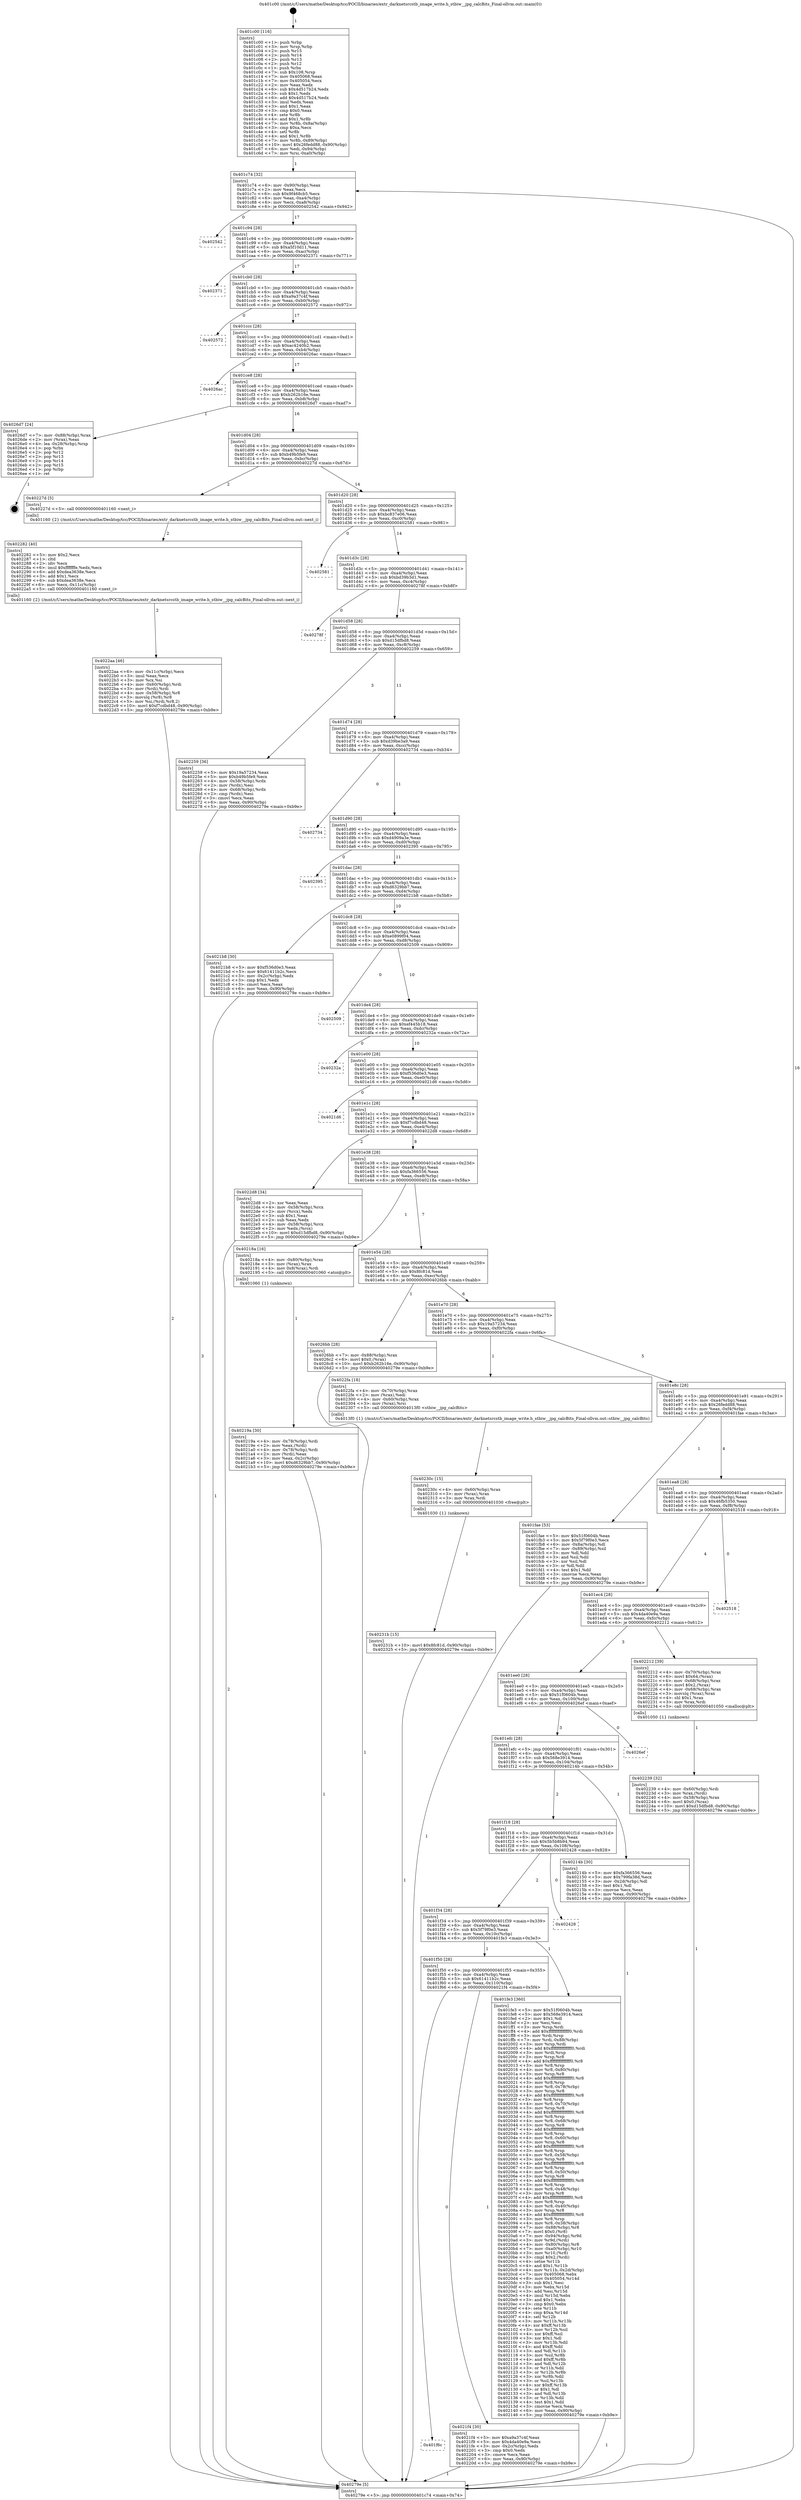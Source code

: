 digraph "0x401c00" {
  label = "0x401c00 (/mnt/c/Users/mathe/Desktop/tcc/POCII/binaries/extr_darknetsrcstb_image_write.h_stbiw__jpg_calcBits_Final-ollvm.out::main(0))"
  labelloc = "t"
  node[shape=record]

  Entry [label="",width=0.3,height=0.3,shape=circle,fillcolor=black,style=filled]
  "0x401c74" [label="{
     0x401c74 [32]\l
     | [instrs]\l
     &nbsp;&nbsp;0x401c74 \<+6\>: mov -0x90(%rbp),%eax\l
     &nbsp;&nbsp;0x401c7a \<+2\>: mov %eax,%ecx\l
     &nbsp;&nbsp;0x401c7c \<+6\>: sub $0x9f468cb5,%ecx\l
     &nbsp;&nbsp;0x401c82 \<+6\>: mov %eax,-0xa4(%rbp)\l
     &nbsp;&nbsp;0x401c88 \<+6\>: mov %ecx,-0xa8(%rbp)\l
     &nbsp;&nbsp;0x401c8e \<+6\>: je 0000000000402542 \<main+0x942\>\l
  }"]
  "0x402542" [label="{
     0x402542\l
  }", style=dashed]
  "0x401c94" [label="{
     0x401c94 [28]\l
     | [instrs]\l
     &nbsp;&nbsp;0x401c94 \<+5\>: jmp 0000000000401c99 \<main+0x99\>\l
     &nbsp;&nbsp;0x401c99 \<+6\>: mov -0xa4(%rbp),%eax\l
     &nbsp;&nbsp;0x401c9f \<+5\>: sub $0xa5f10d11,%eax\l
     &nbsp;&nbsp;0x401ca4 \<+6\>: mov %eax,-0xac(%rbp)\l
     &nbsp;&nbsp;0x401caa \<+6\>: je 0000000000402371 \<main+0x771\>\l
  }"]
  Exit [label="",width=0.3,height=0.3,shape=circle,fillcolor=black,style=filled,peripheries=2]
  "0x402371" [label="{
     0x402371\l
  }", style=dashed]
  "0x401cb0" [label="{
     0x401cb0 [28]\l
     | [instrs]\l
     &nbsp;&nbsp;0x401cb0 \<+5\>: jmp 0000000000401cb5 \<main+0xb5\>\l
     &nbsp;&nbsp;0x401cb5 \<+6\>: mov -0xa4(%rbp),%eax\l
     &nbsp;&nbsp;0x401cbb \<+5\>: sub $0xa9a37c4f,%eax\l
     &nbsp;&nbsp;0x401cc0 \<+6\>: mov %eax,-0xb0(%rbp)\l
     &nbsp;&nbsp;0x401cc6 \<+6\>: je 0000000000402572 \<main+0x972\>\l
  }"]
  "0x40231b" [label="{
     0x40231b [15]\l
     | [instrs]\l
     &nbsp;&nbsp;0x40231b \<+10\>: movl $0x8fc81d,-0x90(%rbp)\l
     &nbsp;&nbsp;0x402325 \<+5\>: jmp 000000000040279e \<main+0xb9e\>\l
  }"]
  "0x402572" [label="{
     0x402572\l
  }", style=dashed]
  "0x401ccc" [label="{
     0x401ccc [28]\l
     | [instrs]\l
     &nbsp;&nbsp;0x401ccc \<+5\>: jmp 0000000000401cd1 \<main+0xd1\>\l
     &nbsp;&nbsp;0x401cd1 \<+6\>: mov -0xa4(%rbp),%eax\l
     &nbsp;&nbsp;0x401cd7 \<+5\>: sub $0xac4240b2,%eax\l
     &nbsp;&nbsp;0x401cdc \<+6\>: mov %eax,-0xb4(%rbp)\l
     &nbsp;&nbsp;0x401ce2 \<+6\>: je 00000000004026ac \<main+0xaac\>\l
  }"]
  "0x40230c" [label="{
     0x40230c [15]\l
     | [instrs]\l
     &nbsp;&nbsp;0x40230c \<+4\>: mov -0x60(%rbp),%rax\l
     &nbsp;&nbsp;0x402310 \<+3\>: mov (%rax),%rax\l
     &nbsp;&nbsp;0x402313 \<+3\>: mov %rax,%rdi\l
     &nbsp;&nbsp;0x402316 \<+5\>: call 0000000000401030 \<free@plt\>\l
     | [calls]\l
     &nbsp;&nbsp;0x401030 \{1\} (unknown)\l
  }"]
  "0x4026ac" [label="{
     0x4026ac\l
  }", style=dashed]
  "0x401ce8" [label="{
     0x401ce8 [28]\l
     | [instrs]\l
     &nbsp;&nbsp;0x401ce8 \<+5\>: jmp 0000000000401ced \<main+0xed\>\l
     &nbsp;&nbsp;0x401ced \<+6\>: mov -0xa4(%rbp),%eax\l
     &nbsp;&nbsp;0x401cf3 \<+5\>: sub $0xb262b16e,%eax\l
     &nbsp;&nbsp;0x401cf8 \<+6\>: mov %eax,-0xb8(%rbp)\l
     &nbsp;&nbsp;0x401cfe \<+6\>: je 00000000004026d7 \<main+0xad7\>\l
  }"]
  "0x4022aa" [label="{
     0x4022aa [46]\l
     | [instrs]\l
     &nbsp;&nbsp;0x4022aa \<+6\>: mov -0x11c(%rbp),%ecx\l
     &nbsp;&nbsp;0x4022b0 \<+3\>: imul %eax,%ecx\l
     &nbsp;&nbsp;0x4022b3 \<+3\>: mov %cx,%si\l
     &nbsp;&nbsp;0x4022b6 \<+4\>: mov -0x60(%rbp),%rdi\l
     &nbsp;&nbsp;0x4022ba \<+3\>: mov (%rdi),%rdi\l
     &nbsp;&nbsp;0x4022bd \<+4\>: mov -0x58(%rbp),%r8\l
     &nbsp;&nbsp;0x4022c1 \<+3\>: movslq (%r8),%r8\l
     &nbsp;&nbsp;0x4022c4 \<+5\>: mov %si,(%rdi,%r8,2)\l
     &nbsp;&nbsp;0x4022c9 \<+10\>: movl $0xf7cdbd48,-0x90(%rbp)\l
     &nbsp;&nbsp;0x4022d3 \<+5\>: jmp 000000000040279e \<main+0xb9e\>\l
  }"]
  "0x4026d7" [label="{
     0x4026d7 [24]\l
     | [instrs]\l
     &nbsp;&nbsp;0x4026d7 \<+7\>: mov -0x88(%rbp),%rax\l
     &nbsp;&nbsp;0x4026de \<+2\>: mov (%rax),%eax\l
     &nbsp;&nbsp;0x4026e0 \<+4\>: lea -0x28(%rbp),%rsp\l
     &nbsp;&nbsp;0x4026e4 \<+1\>: pop %rbx\l
     &nbsp;&nbsp;0x4026e5 \<+2\>: pop %r12\l
     &nbsp;&nbsp;0x4026e7 \<+2\>: pop %r13\l
     &nbsp;&nbsp;0x4026e9 \<+2\>: pop %r14\l
     &nbsp;&nbsp;0x4026eb \<+2\>: pop %r15\l
     &nbsp;&nbsp;0x4026ed \<+1\>: pop %rbp\l
     &nbsp;&nbsp;0x4026ee \<+1\>: ret\l
  }"]
  "0x401d04" [label="{
     0x401d04 [28]\l
     | [instrs]\l
     &nbsp;&nbsp;0x401d04 \<+5\>: jmp 0000000000401d09 \<main+0x109\>\l
     &nbsp;&nbsp;0x401d09 \<+6\>: mov -0xa4(%rbp),%eax\l
     &nbsp;&nbsp;0x401d0f \<+5\>: sub $0xb49b5fe9,%eax\l
     &nbsp;&nbsp;0x401d14 \<+6\>: mov %eax,-0xbc(%rbp)\l
     &nbsp;&nbsp;0x401d1a \<+6\>: je 000000000040227d \<main+0x67d\>\l
  }"]
  "0x402282" [label="{
     0x402282 [40]\l
     | [instrs]\l
     &nbsp;&nbsp;0x402282 \<+5\>: mov $0x2,%ecx\l
     &nbsp;&nbsp;0x402287 \<+1\>: cltd\l
     &nbsp;&nbsp;0x402288 \<+2\>: idiv %ecx\l
     &nbsp;&nbsp;0x40228a \<+6\>: imul $0xfffffffe,%edx,%ecx\l
     &nbsp;&nbsp;0x402290 \<+6\>: add $0xdea3638e,%ecx\l
     &nbsp;&nbsp;0x402296 \<+3\>: add $0x1,%ecx\l
     &nbsp;&nbsp;0x402299 \<+6\>: sub $0xdea3638e,%ecx\l
     &nbsp;&nbsp;0x40229f \<+6\>: mov %ecx,-0x11c(%rbp)\l
     &nbsp;&nbsp;0x4022a5 \<+5\>: call 0000000000401160 \<next_i\>\l
     | [calls]\l
     &nbsp;&nbsp;0x401160 \{2\} (/mnt/c/Users/mathe/Desktop/tcc/POCII/binaries/extr_darknetsrcstb_image_write.h_stbiw__jpg_calcBits_Final-ollvm.out::next_i)\l
  }"]
  "0x40227d" [label="{
     0x40227d [5]\l
     | [instrs]\l
     &nbsp;&nbsp;0x40227d \<+5\>: call 0000000000401160 \<next_i\>\l
     | [calls]\l
     &nbsp;&nbsp;0x401160 \{2\} (/mnt/c/Users/mathe/Desktop/tcc/POCII/binaries/extr_darknetsrcstb_image_write.h_stbiw__jpg_calcBits_Final-ollvm.out::next_i)\l
  }"]
  "0x401d20" [label="{
     0x401d20 [28]\l
     | [instrs]\l
     &nbsp;&nbsp;0x401d20 \<+5\>: jmp 0000000000401d25 \<main+0x125\>\l
     &nbsp;&nbsp;0x401d25 \<+6\>: mov -0xa4(%rbp),%eax\l
     &nbsp;&nbsp;0x401d2b \<+5\>: sub $0xbc837e06,%eax\l
     &nbsp;&nbsp;0x401d30 \<+6\>: mov %eax,-0xc0(%rbp)\l
     &nbsp;&nbsp;0x401d36 \<+6\>: je 0000000000402581 \<main+0x981\>\l
  }"]
  "0x402239" [label="{
     0x402239 [32]\l
     | [instrs]\l
     &nbsp;&nbsp;0x402239 \<+4\>: mov -0x60(%rbp),%rdi\l
     &nbsp;&nbsp;0x40223d \<+3\>: mov %rax,(%rdi)\l
     &nbsp;&nbsp;0x402240 \<+4\>: mov -0x58(%rbp),%rax\l
     &nbsp;&nbsp;0x402244 \<+6\>: movl $0x0,(%rax)\l
     &nbsp;&nbsp;0x40224a \<+10\>: movl $0xd15dfbd8,-0x90(%rbp)\l
     &nbsp;&nbsp;0x402254 \<+5\>: jmp 000000000040279e \<main+0xb9e\>\l
  }"]
  "0x402581" [label="{
     0x402581\l
  }", style=dashed]
  "0x401d3c" [label="{
     0x401d3c [28]\l
     | [instrs]\l
     &nbsp;&nbsp;0x401d3c \<+5\>: jmp 0000000000401d41 \<main+0x141\>\l
     &nbsp;&nbsp;0x401d41 \<+6\>: mov -0xa4(%rbp),%eax\l
     &nbsp;&nbsp;0x401d47 \<+5\>: sub $0xbd39b3d1,%eax\l
     &nbsp;&nbsp;0x401d4c \<+6\>: mov %eax,-0xc4(%rbp)\l
     &nbsp;&nbsp;0x401d52 \<+6\>: je 000000000040278f \<main+0xb8f\>\l
  }"]
  "0x401f6c" [label="{
     0x401f6c\l
  }", style=dashed]
  "0x40278f" [label="{
     0x40278f\l
  }", style=dashed]
  "0x401d58" [label="{
     0x401d58 [28]\l
     | [instrs]\l
     &nbsp;&nbsp;0x401d58 \<+5\>: jmp 0000000000401d5d \<main+0x15d\>\l
     &nbsp;&nbsp;0x401d5d \<+6\>: mov -0xa4(%rbp),%eax\l
     &nbsp;&nbsp;0x401d63 \<+5\>: sub $0xd15dfbd8,%eax\l
     &nbsp;&nbsp;0x401d68 \<+6\>: mov %eax,-0xc8(%rbp)\l
     &nbsp;&nbsp;0x401d6e \<+6\>: je 0000000000402259 \<main+0x659\>\l
  }"]
  "0x4021f4" [label="{
     0x4021f4 [30]\l
     | [instrs]\l
     &nbsp;&nbsp;0x4021f4 \<+5\>: mov $0xa9a37c4f,%eax\l
     &nbsp;&nbsp;0x4021f9 \<+5\>: mov $0x4da40e9a,%ecx\l
     &nbsp;&nbsp;0x4021fe \<+3\>: mov -0x2c(%rbp),%edx\l
     &nbsp;&nbsp;0x402201 \<+3\>: cmp $0x0,%edx\l
     &nbsp;&nbsp;0x402204 \<+3\>: cmove %ecx,%eax\l
     &nbsp;&nbsp;0x402207 \<+6\>: mov %eax,-0x90(%rbp)\l
     &nbsp;&nbsp;0x40220d \<+5\>: jmp 000000000040279e \<main+0xb9e\>\l
  }"]
  "0x402259" [label="{
     0x402259 [36]\l
     | [instrs]\l
     &nbsp;&nbsp;0x402259 \<+5\>: mov $0x19a57234,%eax\l
     &nbsp;&nbsp;0x40225e \<+5\>: mov $0xb49b5fe9,%ecx\l
     &nbsp;&nbsp;0x402263 \<+4\>: mov -0x58(%rbp),%rdx\l
     &nbsp;&nbsp;0x402267 \<+2\>: mov (%rdx),%esi\l
     &nbsp;&nbsp;0x402269 \<+4\>: mov -0x68(%rbp),%rdx\l
     &nbsp;&nbsp;0x40226d \<+2\>: cmp (%rdx),%esi\l
     &nbsp;&nbsp;0x40226f \<+3\>: cmovl %ecx,%eax\l
     &nbsp;&nbsp;0x402272 \<+6\>: mov %eax,-0x90(%rbp)\l
     &nbsp;&nbsp;0x402278 \<+5\>: jmp 000000000040279e \<main+0xb9e\>\l
  }"]
  "0x401d74" [label="{
     0x401d74 [28]\l
     | [instrs]\l
     &nbsp;&nbsp;0x401d74 \<+5\>: jmp 0000000000401d79 \<main+0x179\>\l
     &nbsp;&nbsp;0x401d79 \<+6\>: mov -0xa4(%rbp),%eax\l
     &nbsp;&nbsp;0x401d7f \<+5\>: sub $0xd39be3a9,%eax\l
     &nbsp;&nbsp;0x401d84 \<+6\>: mov %eax,-0xcc(%rbp)\l
     &nbsp;&nbsp;0x401d8a \<+6\>: je 0000000000402734 \<main+0xb34\>\l
  }"]
  "0x40219a" [label="{
     0x40219a [30]\l
     | [instrs]\l
     &nbsp;&nbsp;0x40219a \<+4\>: mov -0x78(%rbp),%rdi\l
     &nbsp;&nbsp;0x40219e \<+2\>: mov %eax,(%rdi)\l
     &nbsp;&nbsp;0x4021a0 \<+4\>: mov -0x78(%rbp),%rdi\l
     &nbsp;&nbsp;0x4021a4 \<+2\>: mov (%rdi),%eax\l
     &nbsp;&nbsp;0x4021a6 \<+3\>: mov %eax,-0x2c(%rbp)\l
     &nbsp;&nbsp;0x4021a9 \<+10\>: movl $0xd6329bb7,-0x90(%rbp)\l
     &nbsp;&nbsp;0x4021b3 \<+5\>: jmp 000000000040279e \<main+0xb9e\>\l
  }"]
  "0x402734" [label="{
     0x402734\l
  }", style=dashed]
  "0x401d90" [label="{
     0x401d90 [28]\l
     | [instrs]\l
     &nbsp;&nbsp;0x401d90 \<+5\>: jmp 0000000000401d95 \<main+0x195\>\l
     &nbsp;&nbsp;0x401d95 \<+6\>: mov -0xa4(%rbp),%eax\l
     &nbsp;&nbsp;0x401d9b \<+5\>: sub $0xd4909a3e,%eax\l
     &nbsp;&nbsp;0x401da0 \<+6\>: mov %eax,-0xd0(%rbp)\l
     &nbsp;&nbsp;0x401da6 \<+6\>: je 0000000000402395 \<main+0x795\>\l
  }"]
  "0x401f50" [label="{
     0x401f50 [28]\l
     | [instrs]\l
     &nbsp;&nbsp;0x401f50 \<+5\>: jmp 0000000000401f55 \<main+0x355\>\l
     &nbsp;&nbsp;0x401f55 \<+6\>: mov -0xa4(%rbp),%eax\l
     &nbsp;&nbsp;0x401f5b \<+5\>: sub $0x61411b2c,%eax\l
     &nbsp;&nbsp;0x401f60 \<+6\>: mov %eax,-0x110(%rbp)\l
     &nbsp;&nbsp;0x401f66 \<+6\>: je 00000000004021f4 \<main+0x5f4\>\l
  }"]
  "0x402395" [label="{
     0x402395\l
  }", style=dashed]
  "0x401dac" [label="{
     0x401dac [28]\l
     | [instrs]\l
     &nbsp;&nbsp;0x401dac \<+5\>: jmp 0000000000401db1 \<main+0x1b1\>\l
     &nbsp;&nbsp;0x401db1 \<+6\>: mov -0xa4(%rbp),%eax\l
     &nbsp;&nbsp;0x401db7 \<+5\>: sub $0xd6329bb7,%eax\l
     &nbsp;&nbsp;0x401dbc \<+6\>: mov %eax,-0xd4(%rbp)\l
     &nbsp;&nbsp;0x401dc2 \<+6\>: je 00000000004021b8 \<main+0x5b8\>\l
  }"]
  "0x401fe3" [label="{
     0x401fe3 [360]\l
     | [instrs]\l
     &nbsp;&nbsp;0x401fe3 \<+5\>: mov $0x51f0604b,%eax\l
     &nbsp;&nbsp;0x401fe8 \<+5\>: mov $0x568e3914,%ecx\l
     &nbsp;&nbsp;0x401fed \<+2\>: mov $0x1,%dl\l
     &nbsp;&nbsp;0x401fef \<+2\>: xor %esi,%esi\l
     &nbsp;&nbsp;0x401ff1 \<+3\>: mov %rsp,%rdi\l
     &nbsp;&nbsp;0x401ff4 \<+4\>: add $0xfffffffffffffff0,%rdi\l
     &nbsp;&nbsp;0x401ff8 \<+3\>: mov %rdi,%rsp\l
     &nbsp;&nbsp;0x401ffb \<+7\>: mov %rdi,-0x88(%rbp)\l
     &nbsp;&nbsp;0x402002 \<+3\>: mov %rsp,%rdi\l
     &nbsp;&nbsp;0x402005 \<+4\>: add $0xfffffffffffffff0,%rdi\l
     &nbsp;&nbsp;0x402009 \<+3\>: mov %rdi,%rsp\l
     &nbsp;&nbsp;0x40200c \<+3\>: mov %rsp,%r8\l
     &nbsp;&nbsp;0x40200f \<+4\>: add $0xfffffffffffffff0,%r8\l
     &nbsp;&nbsp;0x402013 \<+3\>: mov %r8,%rsp\l
     &nbsp;&nbsp;0x402016 \<+4\>: mov %r8,-0x80(%rbp)\l
     &nbsp;&nbsp;0x40201a \<+3\>: mov %rsp,%r8\l
     &nbsp;&nbsp;0x40201d \<+4\>: add $0xfffffffffffffff0,%r8\l
     &nbsp;&nbsp;0x402021 \<+3\>: mov %r8,%rsp\l
     &nbsp;&nbsp;0x402024 \<+4\>: mov %r8,-0x78(%rbp)\l
     &nbsp;&nbsp;0x402028 \<+3\>: mov %rsp,%r8\l
     &nbsp;&nbsp;0x40202b \<+4\>: add $0xfffffffffffffff0,%r8\l
     &nbsp;&nbsp;0x40202f \<+3\>: mov %r8,%rsp\l
     &nbsp;&nbsp;0x402032 \<+4\>: mov %r8,-0x70(%rbp)\l
     &nbsp;&nbsp;0x402036 \<+3\>: mov %rsp,%r8\l
     &nbsp;&nbsp;0x402039 \<+4\>: add $0xfffffffffffffff0,%r8\l
     &nbsp;&nbsp;0x40203d \<+3\>: mov %r8,%rsp\l
     &nbsp;&nbsp;0x402040 \<+4\>: mov %r8,-0x68(%rbp)\l
     &nbsp;&nbsp;0x402044 \<+3\>: mov %rsp,%r8\l
     &nbsp;&nbsp;0x402047 \<+4\>: add $0xfffffffffffffff0,%r8\l
     &nbsp;&nbsp;0x40204b \<+3\>: mov %r8,%rsp\l
     &nbsp;&nbsp;0x40204e \<+4\>: mov %r8,-0x60(%rbp)\l
     &nbsp;&nbsp;0x402052 \<+3\>: mov %rsp,%r8\l
     &nbsp;&nbsp;0x402055 \<+4\>: add $0xfffffffffffffff0,%r8\l
     &nbsp;&nbsp;0x402059 \<+3\>: mov %r8,%rsp\l
     &nbsp;&nbsp;0x40205c \<+4\>: mov %r8,-0x58(%rbp)\l
     &nbsp;&nbsp;0x402060 \<+3\>: mov %rsp,%r8\l
     &nbsp;&nbsp;0x402063 \<+4\>: add $0xfffffffffffffff0,%r8\l
     &nbsp;&nbsp;0x402067 \<+3\>: mov %r8,%rsp\l
     &nbsp;&nbsp;0x40206a \<+4\>: mov %r8,-0x50(%rbp)\l
     &nbsp;&nbsp;0x40206e \<+3\>: mov %rsp,%r8\l
     &nbsp;&nbsp;0x402071 \<+4\>: add $0xfffffffffffffff0,%r8\l
     &nbsp;&nbsp;0x402075 \<+3\>: mov %r8,%rsp\l
     &nbsp;&nbsp;0x402078 \<+4\>: mov %r8,-0x48(%rbp)\l
     &nbsp;&nbsp;0x40207c \<+3\>: mov %rsp,%r8\l
     &nbsp;&nbsp;0x40207f \<+4\>: add $0xfffffffffffffff0,%r8\l
     &nbsp;&nbsp;0x402083 \<+3\>: mov %r8,%rsp\l
     &nbsp;&nbsp;0x402086 \<+4\>: mov %r8,-0x40(%rbp)\l
     &nbsp;&nbsp;0x40208a \<+3\>: mov %rsp,%r8\l
     &nbsp;&nbsp;0x40208d \<+4\>: add $0xfffffffffffffff0,%r8\l
     &nbsp;&nbsp;0x402091 \<+3\>: mov %r8,%rsp\l
     &nbsp;&nbsp;0x402094 \<+4\>: mov %r8,-0x38(%rbp)\l
     &nbsp;&nbsp;0x402098 \<+7\>: mov -0x88(%rbp),%r8\l
     &nbsp;&nbsp;0x40209f \<+7\>: movl $0x0,(%r8)\l
     &nbsp;&nbsp;0x4020a6 \<+7\>: mov -0x94(%rbp),%r9d\l
     &nbsp;&nbsp;0x4020ad \<+3\>: mov %r9d,(%rdi)\l
     &nbsp;&nbsp;0x4020b0 \<+4\>: mov -0x80(%rbp),%r8\l
     &nbsp;&nbsp;0x4020b4 \<+7\>: mov -0xa0(%rbp),%r10\l
     &nbsp;&nbsp;0x4020bb \<+3\>: mov %r10,(%r8)\l
     &nbsp;&nbsp;0x4020be \<+3\>: cmpl $0x2,(%rdi)\l
     &nbsp;&nbsp;0x4020c1 \<+4\>: setne %r11b\l
     &nbsp;&nbsp;0x4020c5 \<+4\>: and $0x1,%r11b\l
     &nbsp;&nbsp;0x4020c9 \<+4\>: mov %r11b,-0x2d(%rbp)\l
     &nbsp;&nbsp;0x4020cd \<+7\>: mov 0x405068,%ebx\l
     &nbsp;&nbsp;0x4020d4 \<+8\>: mov 0x405054,%r14d\l
     &nbsp;&nbsp;0x4020dc \<+3\>: sub $0x1,%esi\l
     &nbsp;&nbsp;0x4020df \<+3\>: mov %ebx,%r15d\l
     &nbsp;&nbsp;0x4020e2 \<+3\>: add %esi,%r15d\l
     &nbsp;&nbsp;0x4020e5 \<+4\>: imul %r15d,%ebx\l
     &nbsp;&nbsp;0x4020e9 \<+3\>: and $0x1,%ebx\l
     &nbsp;&nbsp;0x4020ec \<+3\>: cmp $0x0,%ebx\l
     &nbsp;&nbsp;0x4020ef \<+4\>: sete %r11b\l
     &nbsp;&nbsp;0x4020f3 \<+4\>: cmp $0xa,%r14d\l
     &nbsp;&nbsp;0x4020f7 \<+4\>: setl %r12b\l
     &nbsp;&nbsp;0x4020fb \<+3\>: mov %r11b,%r13b\l
     &nbsp;&nbsp;0x4020fe \<+4\>: xor $0xff,%r13b\l
     &nbsp;&nbsp;0x402102 \<+3\>: mov %r12b,%sil\l
     &nbsp;&nbsp;0x402105 \<+4\>: xor $0xff,%sil\l
     &nbsp;&nbsp;0x402109 \<+3\>: xor $0x1,%dl\l
     &nbsp;&nbsp;0x40210c \<+3\>: mov %r13b,%dil\l
     &nbsp;&nbsp;0x40210f \<+4\>: and $0xff,%dil\l
     &nbsp;&nbsp;0x402113 \<+3\>: and %dl,%r11b\l
     &nbsp;&nbsp;0x402116 \<+3\>: mov %sil,%r8b\l
     &nbsp;&nbsp;0x402119 \<+4\>: and $0xff,%r8b\l
     &nbsp;&nbsp;0x40211d \<+3\>: and %dl,%r12b\l
     &nbsp;&nbsp;0x402120 \<+3\>: or %r11b,%dil\l
     &nbsp;&nbsp;0x402123 \<+3\>: or %r12b,%r8b\l
     &nbsp;&nbsp;0x402126 \<+3\>: xor %r8b,%dil\l
     &nbsp;&nbsp;0x402129 \<+3\>: or %sil,%r13b\l
     &nbsp;&nbsp;0x40212c \<+4\>: xor $0xff,%r13b\l
     &nbsp;&nbsp;0x402130 \<+3\>: or $0x1,%dl\l
     &nbsp;&nbsp;0x402133 \<+3\>: and %dl,%r13b\l
     &nbsp;&nbsp;0x402136 \<+3\>: or %r13b,%dil\l
     &nbsp;&nbsp;0x402139 \<+4\>: test $0x1,%dil\l
     &nbsp;&nbsp;0x40213d \<+3\>: cmovne %ecx,%eax\l
     &nbsp;&nbsp;0x402140 \<+6\>: mov %eax,-0x90(%rbp)\l
     &nbsp;&nbsp;0x402146 \<+5\>: jmp 000000000040279e \<main+0xb9e\>\l
  }"]
  "0x4021b8" [label="{
     0x4021b8 [30]\l
     | [instrs]\l
     &nbsp;&nbsp;0x4021b8 \<+5\>: mov $0xf536d0e3,%eax\l
     &nbsp;&nbsp;0x4021bd \<+5\>: mov $0x61411b2c,%ecx\l
     &nbsp;&nbsp;0x4021c2 \<+3\>: mov -0x2c(%rbp),%edx\l
     &nbsp;&nbsp;0x4021c5 \<+3\>: cmp $0x1,%edx\l
     &nbsp;&nbsp;0x4021c8 \<+3\>: cmovl %ecx,%eax\l
     &nbsp;&nbsp;0x4021cb \<+6\>: mov %eax,-0x90(%rbp)\l
     &nbsp;&nbsp;0x4021d1 \<+5\>: jmp 000000000040279e \<main+0xb9e\>\l
  }"]
  "0x401dc8" [label="{
     0x401dc8 [28]\l
     | [instrs]\l
     &nbsp;&nbsp;0x401dc8 \<+5\>: jmp 0000000000401dcd \<main+0x1cd\>\l
     &nbsp;&nbsp;0x401dcd \<+6\>: mov -0xa4(%rbp),%eax\l
     &nbsp;&nbsp;0x401dd3 \<+5\>: sub $0xe0899f04,%eax\l
     &nbsp;&nbsp;0x401dd8 \<+6\>: mov %eax,-0xd8(%rbp)\l
     &nbsp;&nbsp;0x401dde \<+6\>: je 0000000000402509 \<main+0x909\>\l
  }"]
  "0x401f34" [label="{
     0x401f34 [28]\l
     | [instrs]\l
     &nbsp;&nbsp;0x401f34 \<+5\>: jmp 0000000000401f39 \<main+0x339\>\l
     &nbsp;&nbsp;0x401f39 \<+6\>: mov -0xa4(%rbp),%eax\l
     &nbsp;&nbsp;0x401f3f \<+5\>: sub $0x5f79f0e3,%eax\l
     &nbsp;&nbsp;0x401f44 \<+6\>: mov %eax,-0x10c(%rbp)\l
     &nbsp;&nbsp;0x401f4a \<+6\>: je 0000000000401fe3 \<main+0x3e3\>\l
  }"]
  "0x402509" [label="{
     0x402509\l
  }", style=dashed]
  "0x401de4" [label="{
     0x401de4 [28]\l
     | [instrs]\l
     &nbsp;&nbsp;0x401de4 \<+5\>: jmp 0000000000401de9 \<main+0x1e9\>\l
     &nbsp;&nbsp;0x401de9 \<+6\>: mov -0xa4(%rbp),%eax\l
     &nbsp;&nbsp;0x401def \<+5\>: sub $0xef445b18,%eax\l
     &nbsp;&nbsp;0x401df4 \<+6\>: mov %eax,-0xdc(%rbp)\l
     &nbsp;&nbsp;0x401dfa \<+6\>: je 000000000040232a \<main+0x72a\>\l
  }"]
  "0x402428" [label="{
     0x402428\l
  }", style=dashed]
  "0x40232a" [label="{
     0x40232a\l
  }", style=dashed]
  "0x401e00" [label="{
     0x401e00 [28]\l
     | [instrs]\l
     &nbsp;&nbsp;0x401e00 \<+5\>: jmp 0000000000401e05 \<main+0x205\>\l
     &nbsp;&nbsp;0x401e05 \<+6\>: mov -0xa4(%rbp),%eax\l
     &nbsp;&nbsp;0x401e0b \<+5\>: sub $0xf536d0e3,%eax\l
     &nbsp;&nbsp;0x401e10 \<+6\>: mov %eax,-0xe0(%rbp)\l
     &nbsp;&nbsp;0x401e16 \<+6\>: je 00000000004021d6 \<main+0x5d6\>\l
  }"]
  "0x401f18" [label="{
     0x401f18 [28]\l
     | [instrs]\l
     &nbsp;&nbsp;0x401f18 \<+5\>: jmp 0000000000401f1d \<main+0x31d\>\l
     &nbsp;&nbsp;0x401f1d \<+6\>: mov -0xa4(%rbp),%eax\l
     &nbsp;&nbsp;0x401f23 \<+5\>: sub $0x5b5b8b94,%eax\l
     &nbsp;&nbsp;0x401f28 \<+6\>: mov %eax,-0x108(%rbp)\l
     &nbsp;&nbsp;0x401f2e \<+6\>: je 0000000000402428 \<main+0x828\>\l
  }"]
  "0x4021d6" [label="{
     0x4021d6\l
  }", style=dashed]
  "0x401e1c" [label="{
     0x401e1c [28]\l
     | [instrs]\l
     &nbsp;&nbsp;0x401e1c \<+5\>: jmp 0000000000401e21 \<main+0x221\>\l
     &nbsp;&nbsp;0x401e21 \<+6\>: mov -0xa4(%rbp),%eax\l
     &nbsp;&nbsp;0x401e27 \<+5\>: sub $0xf7cdbd48,%eax\l
     &nbsp;&nbsp;0x401e2c \<+6\>: mov %eax,-0xe4(%rbp)\l
     &nbsp;&nbsp;0x401e32 \<+6\>: je 00000000004022d8 \<main+0x6d8\>\l
  }"]
  "0x40214b" [label="{
     0x40214b [30]\l
     | [instrs]\l
     &nbsp;&nbsp;0x40214b \<+5\>: mov $0xfa366556,%eax\l
     &nbsp;&nbsp;0x402150 \<+5\>: mov $0x799fa38d,%ecx\l
     &nbsp;&nbsp;0x402155 \<+3\>: mov -0x2d(%rbp),%dl\l
     &nbsp;&nbsp;0x402158 \<+3\>: test $0x1,%dl\l
     &nbsp;&nbsp;0x40215b \<+3\>: cmovne %ecx,%eax\l
     &nbsp;&nbsp;0x40215e \<+6\>: mov %eax,-0x90(%rbp)\l
     &nbsp;&nbsp;0x402164 \<+5\>: jmp 000000000040279e \<main+0xb9e\>\l
  }"]
  "0x4022d8" [label="{
     0x4022d8 [34]\l
     | [instrs]\l
     &nbsp;&nbsp;0x4022d8 \<+2\>: xor %eax,%eax\l
     &nbsp;&nbsp;0x4022da \<+4\>: mov -0x58(%rbp),%rcx\l
     &nbsp;&nbsp;0x4022de \<+2\>: mov (%rcx),%edx\l
     &nbsp;&nbsp;0x4022e0 \<+3\>: sub $0x1,%eax\l
     &nbsp;&nbsp;0x4022e3 \<+2\>: sub %eax,%edx\l
     &nbsp;&nbsp;0x4022e5 \<+4\>: mov -0x58(%rbp),%rcx\l
     &nbsp;&nbsp;0x4022e9 \<+2\>: mov %edx,(%rcx)\l
     &nbsp;&nbsp;0x4022eb \<+10\>: movl $0xd15dfbd8,-0x90(%rbp)\l
     &nbsp;&nbsp;0x4022f5 \<+5\>: jmp 000000000040279e \<main+0xb9e\>\l
  }"]
  "0x401e38" [label="{
     0x401e38 [28]\l
     | [instrs]\l
     &nbsp;&nbsp;0x401e38 \<+5\>: jmp 0000000000401e3d \<main+0x23d\>\l
     &nbsp;&nbsp;0x401e3d \<+6\>: mov -0xa4(%rbp),%eax\l
     &nbsp;&nbsp;0x401e43 \<+5\>: sub $0xfa366556,%eax\l
     &nbsp;&nbsp;0x401e48 \<+6\>: mov %eax,-0xe8(%rbp)\l
     &nbsp;&nbsp;0x401e4e \<+6\>: je 000000000040218a \<main+0x58a\>\l
  }"]
  "0x401efc" [label="{
     0x401efc [28]\l
     | [instrs]\l
     &nbsp;&nbsp;0x401efc \<+5\>: jmp 0000000000401f01 \<main+0x301\>\l
     &nbsp;&nbsp;0x401f01 \<+6\>: mov -0xa4(%rbp),%eax\l
     &nbsp;&nbsp;0x401f07 \<+5\>: sub $0x568e3914,%eax\l
     &nbsp;&nbsp;0x401f0c \<+6\>: mov %eax,-0x104(%rbp)\l
     &nbsp;&nbsp;0x401f12 \<+6\>: je 000000000040214b \<main+0x54b\>\l
  }"]
  "0x40218a" [label="{
     0x40218a [16]\l
     | [instrs]\l
     &nbsp;&nbsp;0x40218a \<+4\>: mov -0x80(%rbp),%rax\l
     &nbsp;&nbsp;0x40218e \<+3\>: mov (%rax),%rax\l
     &nbsp;&nbsp;0x402191 \<+4\>: mov 0x8(%rax),%rdi\l
     &nbsp;&nbsp;0x402195 \<+5\>: call 0000000000401060 \<atoi@plt\>\l
     | [calls]\l
     &nbsp;&nbsp;0x401060 \{1\} (unknown)\l
  }"]
  "0x401e54" [label="{
     0x401e54 [28]\l
     | [instrs]\l
     &nbsp;&nbsp;0x401e54 \<+5\>: jmp 0000000000401e59 \<main+0x259\>\l
     &nbsp;&nbsp;0x401e59 \<+6\>: mov -0xa4(%rbp),%eax\l
     &nbsp;&nbsp;0x401e5f \<+5\>: sub $0x8fc81d,%eax\l
     &nbsp;&nbsp;0x401e64 \<+6\>: mov %eax,-0xec(%rbp)\l
     &nbsp;&nbsp;0x401e6a \<+6\>: je 00000000004026bb \<main+0xabb\>\l
  }"]
  "0x4026ef" [label="{
     0x4026ef\l
  }", style=dashed]
  "0x4026bb" [label="{
     0x4026bb [28]\l
     | [instrs]\l
     &nbsp;&nbsp;0x4026bb \<+7\>: mov -0x88(%rbp),%rax\l
     &nbsp;&nbsp;0x4026c2 \<+6\>: movl $0x0,(%rax)\l
     &nbsp;&nbsp;0x4026c8 \<+10\>: movl $0xb262b16e,-0x90(%rbp)\l
     &nbsp;&nbsp;0x4026d2 \<+5\>: jmp 000000000040279e \<main+0xb9e\>\l
  }"]
  "0x401e70" [label="{
     0x401e70 [28]\l
     | [instrs]\l
     &nbsp;&nbsp;0x401e70 \<+5\>: jmp 0000000000401e75 \<main+0x275\>\l
     &nbsp;&nbsp;0x401e75 \<+6\>: mov -0xa4(%rbp),%eax\l
     &nbsp;&nbsp;0x401e7b \<+5\>: sub $0x19a57234,%eax\l
     &nbsp;&nbsp;0x401e80 \<+6\>: mov %eax,-0xf0(%rbp)\l
     &nbsp;&nbsp;0x401e86 \<+6\>: je 00000000004022fa \<main+0x6fa\>\l
  }"]
  "0x401ee0" [label="{
     0x401ee0 [28]\l
     | [instrs]\l
     &nbsp;&nbsp;0x401ee0 \<+5\>: jmp 0000000000401ee5 \<main+0x2e5\>\l
     &nbsp;&nbsp;0x401ee5 \<+6\>: mov -0xa4(%rbp),%eax\l
     &nbsp;&nbsp;0x401eeb \<+5\>: sub $0x51f0604b,%eax\l
     &nbsp;&nbsp;0x401ef0 \<+6\>: mov %eax,-0x100(%rbp)\l
     &nbsp;&nbsp;0x401ef6 \<+6\>: je 00000000004026ef \<main+0xaef\>\l
  }"]
  "0x4022fa" [label="{
     0x4022fa [18]\l
     | [instrs]\l
     &nbsp;&nbsp;0x4022fa \<+4\>: mov -0x70(%rbp),%rax\l
     &nbsp;&nbsp;0x4022fe \<+2\>: mov (%rax),%edi\l
     &nbsp;&nbsp;0x402300 \<+4\>: mov -0x60(%rbp),%rax\l
     &nbsp;&nbsp;0x402304 \<+3\>: mov (%rax),%rsi\l
     &nbsp;&nbsp;0x402307 \<+5\>: call 00000000004013f0 \<stbiw__jpg_calcBits\>\l
     | [calls]\l
     &nbsp;&nbsp;0x4013f0 \{1\} (/mnt/c/Users/mathe/Desktop/tcc/POCII/binaries/extr_darknetsrcstb_image_write.h_stbiw__jpg_calcBits_Final-ollvm.out::stbiw__jpg_calcBits)\l
  }"]
  "0x401e8c" [label="{
     0x401e8c [28]\l
     | [instrs]\l
     &nbsp;&nbsp;0x401e8c \<+5\>: jmp 0000000000401e91 \<main+0x291\>\l
     &nbsp;&nbsp;0x401e91 \<+6\>: mov -0xa4(%rbp),%eax\l
     &nbsp;&nbsp;0x401e97 \<+5\>: sub $0x26fedd88,%eax\l
     &nbsp;&nbsp;0x401e9c \<+6\>: mov %eax,-0xf4(%rbp)\l
     &nbsp;&nbsp;0x401ea2 \<+6\>: je 0000000000401fae \<main+0x3ae\>\l
  }"]
  "0x402212" [label="{
     0x402212 [39]\l
     | [instrs]\l
     &nbsp;&nbsp;0x402212 \<+4\>: mov -0x70(%rbp),%rax\l
     &nbsp;&nbsp;0x402216 \<+6\>: movl $0x64,(%rax)\l
     &nbsp;&nbsp;0x40221c \<+4\>: mov -0x68(%rbp),%rax\l
     &nbsp;&nbsp;0x402220 \<+6\>: movl $0x2,(%rax)\l
     &nbsp;&nbsp;0x402226 \<+4\>: mov -0x68(%rbp),%rax\l
     &nbsp;&nbsp;0x40222a \<+3\>: movslq (%rax),%rax\l
     &nbsp;&nbsp;0x40222d \<+4\>: shl $0x1,%rax\l
     &nbsp;&nbsp;0x402231 \<+3\>: mov %rax,%rdi\l
     &nbsp;&nbsp;0x402234 \<+5\>: call 0000000000401050 \<malloc@plt\>\l
     | [calls]\l
     &nbsp;&nbsp;0x401050 \{1\} (unknown)\l
  }"]
  "0x401fae" [label="{
     0x401fae [53]\l
     | [instrs]\l
     &nbsp;&nbsp;0x401fae \<+5\>: mov $0x51f0604b,%eax\l
     &nbsp;&nbsp;0x401fb3 \<+5\>: mov $0x5f79f0e3,%ecx\l
     &nbsp;&nbsp;0x401fb8 \<+6\>: mov -0x8a(%rbp),%dl\l
     &nbsp;&nbsp;0x401fbe \<+7\>: mov -0x89(%rbp),%sil\l
     &nbsp;&nbsp;0x401fc5 \<+3\>: mov %dl,%dil\l
     &nbsp;&nbsp;0x401fc8 \<+3\>: and %sil,%dil\l
     &nbsp;&nbsp;0x401fcb \<+3\>: xor %sil,%dl\l
     &nbsp;&nbsp;0x401fce \<+3\>: or %dl,%dil\l
     &nbsp;&nbsp;0x401fd1 \<+4\>: test $0x1,%dil\l
     &nbsp;&nbsp;0x401fd5 \<+3\>: cmovne %ecx,%eax\l
     &nbsp;&nbsp;0x401fd8 \<+6\>: mov %eax,-0x90(%rbp)\l
     &nbsp;&nbsp;0x401fde \<+5\>: jmp 000000000040279e \<main+0xb9e\>\l
  }"]
  "0x401ea8" [label="{
     0x401ea8 [28]\l
     | [instrs]\l
     &nbsp;&nbsp;0x401ea8 \<+5\>: jmp 0000000000401ead \<main+0x2ad\>\l
     &nbsp;&nbsp;0x401ead \<+6\>: mov -0xa4(%rbp),%eax\l
     &nbsp;&nbsp;0x401eb3 \<+5\>: sub $0x46fb5350,%eax\l
     &nbsp;&nbsp;0x401eb8 \<+6\>: mov %eax,-0xf8(%rbp)\l
     &nbsp;&nbsp;0x401ebe \<+6\>: je 0000000000402518 \<main+0x918\>\l
  }"]
  "0x40279e" [label="{
     0x40279e [5]\l
     | [instrs]\l
     &nbsp;&nbsp;0x40279e \<+5\>: jmp 0000000000401c74 \<main+0x74\>\l
  }"]
  "0x401c00" [label="{
     0x401c00 [116]\l
     | [instrs]\l
     &nbsp;&nbsp;0x401c00 \<+1\>: push %rbp\l
     &nbsp;&nbsp;0x401c01 \<+3\>: mov %rsp,%rbp\l
     &nbsp;&nbsp;0x401c04 \<+2\>: push %r15\l
     &nbsp;&nbsp;0x401c06 \<+2\>: push %r14\l
     &nbsp;&nbsp;0x401c08 \<+2\>: push %r13\l
     &nbsp;&nbsp;0x401c0a \<+2\>: push %r12\l
     &nbsp;&nbsp;0x401c0c \<+1\>: push %rbx\l
     &nbsp;&nbsp;0x401c0d \<+7\>: sub $0x108,%rsp\l
     &nbsp;&nbsp;0x401c14 \<+7\>: mov 0x405068,%eax\l
     &nbsp;&nbsp;0x401c1b \<+7\>: mov 0x405054,%ecx\l
     &nbsp;&nbsp;0x401c22 \<+2\>: mov %eax,%edx\l
     &nbsp;&nbsp;0x401c24 \<+6\>: sub $0x4d517b24,%edx\l
     &nbsp;&nbsp;0x401c2a \<+3\>: sub $0x1,%edx\l
     &nbsp;&nbsp;0x401c2d \<+6\>: add $0x4d517b24,%edx\l
     &nbsp;&nbsp;0x401c33 \<+3\>: imul %edx,%eax\l
     &nbsp;&nbsp;0x401c36 \<+3\>: and $0x1,%eax\l
     &nbsp;&nbsp;0x401c39 \<+3\>: cmp $0x0,%eax\l
     &nbsp;&nbsp;0x401c3c \<+4\>: sete %r8b\l
     &nbsp;&nbsp;0x401c40 \<+4\>: and $0x1,%r8b\l
     &nbsp;&nbsp;0x401c44 \<+7\>: mov %r8b,-0x8a(%rbp)\l
     &nbsp;&nbsp;0x401c4b \<+3\>: cmp $0xa,%ecx\l
     &nbsp;&nbsp;0x401c4e \<+4\>: setl %r8b\l
     &nbsp;&nbsp;0x401c52 \<+4\>: and $0x1,%r8b\l
     &nbsp;&nbsp;0x401c56 \<+7\>: mov %r8b,-0x89(%rbp)\l
     &nbsp;&nbsp;0x401c5d \<+10\>: movl $0x26fedd88,-0x90(%rbp)\l
     &nbsp;&nbsp;0x401c67 \<+6\>: mov %edi,-0x94(%rbp)\l
     &nbsp;&nbsp;0x401c6d \<+7\>: mov %rsi,-0xa0(%rbp)\l
  }"]
  "0x401ec4" [label="{
     0x401ec4 [28]\l
     | [instrs]\l
     &nbsp;&nbsp;0x401ec4 \<+5\>: jmp 0000000000401ec9 \<main+0x2c9\>\l
     &nbsp;&nbsp;0x401ec9 \<+6\>: mov -0xa4(%rbp),%eax\l
     &nbsp;&nbsp;0x401ecf \<+5\>: sub $0x4da40e9a,%eax\l
     &nbsp;&nbsp;0x401ed4 \<+6\>: mov %eax,-0xfc(%rbp)\l
     &nbsp;&nbsp;0x401eda \<+6\>: je 0000000000402212 \<main+0x612\>\l
  }"]
  "0x402518" [label="{
     0x402518\l
  }", style=dashed]
  Entry -> "0x401c00" [label=" 1"]
  "0x401c74" -> "0x402542" [label=" 0"]
  "0x401c74" -> "0x401c94" [label=" 17"]
  "0x4026d7" -> Exit [label=" 1"]
  "0x401c94" -> "0x402371" [label=" 0"]
  "0x401c94" -> "0x401cb0" [label=" 17"]
  "0x4026bb" -> "0x40279e" [label=" 1"]
  "0x401cb0" -> "0x402572" [label=" 0"]
  "0x401cb0" -> "0x401ccc" [label=" 17"]
  "0x40231b" -> "0x40279e" [label=" 1"]
  "0x401ccc" -> "0x4026ac" [label=" 0"]
  "0x401ccc" -> "0x401ce8" [label=" 17"]
  "0x40230c" -> "0x40231b" [label=" 1"]
  "0x401ce8" -> "0x4026d7" [label=" 1"]
  "0x401ce8" -> "0x401d04" [label=" 16"]
  "0x4022fa" -> "0x40230c" [label=" 1"]
  "0x401d04" -> "0x40227d" [label=" 2"]
  "0x401d04" -> "0x401d20" [label=" 14"]
  "0x4022d8" -> "0x40279e" [label=" 2"]
  "0x401d20" -> "0x402581" [label=" 0"]
  "0x401d20" -> "0x401d3c" [label=" 14"]
  "0x4022aa" -> "0x40279e" [label=" 2"]
  "0x401d3c" -> "0x40278f" [label=" 0"]
  "0x401d3c" -> "0x401d58" [label=" 14"]
  "0x402282" -> "0x4022aa" [label=" 2"]
  "0x401d58" -> "0x402259" [label=" 3"]
  "0x401d58" -> "0x401d74" [label=" 11"]
  "0x40227d" -> "0x402282" [label=" 2"]
  "0x401d74" -> "0x402734" [label=" 0"]
  "0x401d74" -> "0x401d90" [label=" 11"]
  "0x402239" -> "0x40279e" [label=" 1"]
  "0x401d90" -> "0x402395" [label=" 0"]
  "0x401d90" -> "0x401dac" [label=" 11"]
  "0x4021f4" -> "0x40279e" [label=" 1"]
  "0x401dac" -> "0x4021b8" [label=" 1"]
  "0x401dac" -> "0x401dc8" [label=" 10"]
  "0x401f50" -> "0x401f6c" [label=" 0"]
  "0x401dc8" -> "0x402509" [label=" 0"]
  "0x401dc8" -> "0x401de4" [label=" 10"]
  "0x402259" -> "0x40279e" [label=" 3"]
  "0x401de4" -> "0x40232a" [label=" 0"]
  "0x401de4" -> "0x401e00" [label=" 10"]
  "0x4021b8" -> "0x40279e" [label=" 1"]
  "0x401e00" -> "0x4021d6" [label=" 0"]
  "0x401e00" -> "0x401e1c" [label=" 10"]
  "0x40218a" -> "0x40219a" [label=" 1"]
  "0x401e1c" -> "0x4022d8" [label=" 2"]
  "0x401e1c" -> "0x401e38" [label=" 8"]
  "0x40214b" -> "0x40279e" [label=" 1"]
  "0x401e38" -> "0x40218a" [label=" 1"]
  "0x401e38" -> "0x401e54" [label=" 7"]
  "0x402212" -> "0x402239" [label=" 1"]
  "0x401e54" -> "0x4026bb" [label=" 1"]
  "0x401e54" -> "0x401e70" [label=" 6"]
  "0x401f34" -> "0x401f50" [label=" 1"]
  "0x401e70" -> "0x4022fa" [label=" 1"]
  "0x401e70" -> "0x401e8c" [label=" 5"]
  "0x401f50" -> "0x4021f4" [label=" 1"]
  "0x401e8c" -> "0x401fae" [label=" 1"]
  "0x401e8c" -> "0x401ea8" [label=" 4"]
  "0x401fae" -> "0x40279e" [label=" 1"]
  "0x401c00" -> "0x401c74" [label=" 1"]
  "0x40279e" -> "0x401c74" [label=" 16"]
  "0x401f18" -> "0x401f34" [label=" 2"]
  "0x401ea8" -> "0x402518" [label=" 0"]
  "0x401ea8" -> "0x401ec4" [label=" 4"]
  "0x401f18" -> "0x402428" [label=" 0"]
  "0x401ec4" -> "0x402212" [label=" 1"]
  "0x401ec4" -> "0x401ee0" [label=" 3"]
  "0x401f34" -> "0x401fe3" [label=" 1"]
  "0x401ee0" -> "0x4026ef" [label=" 0"]
  "0x401ee0" -> "0x401efc" [label=" 3"]
  "0x401fe3" -> "0x40279e" [label=" 1"]
  "0x401efc" -> "0x40214b" [label=" 1"]
  "0x401efc" -> "0x401f18" [label=" 2"]
  "0x40219a" -> "0x40279e" [label=" 1"]
}
